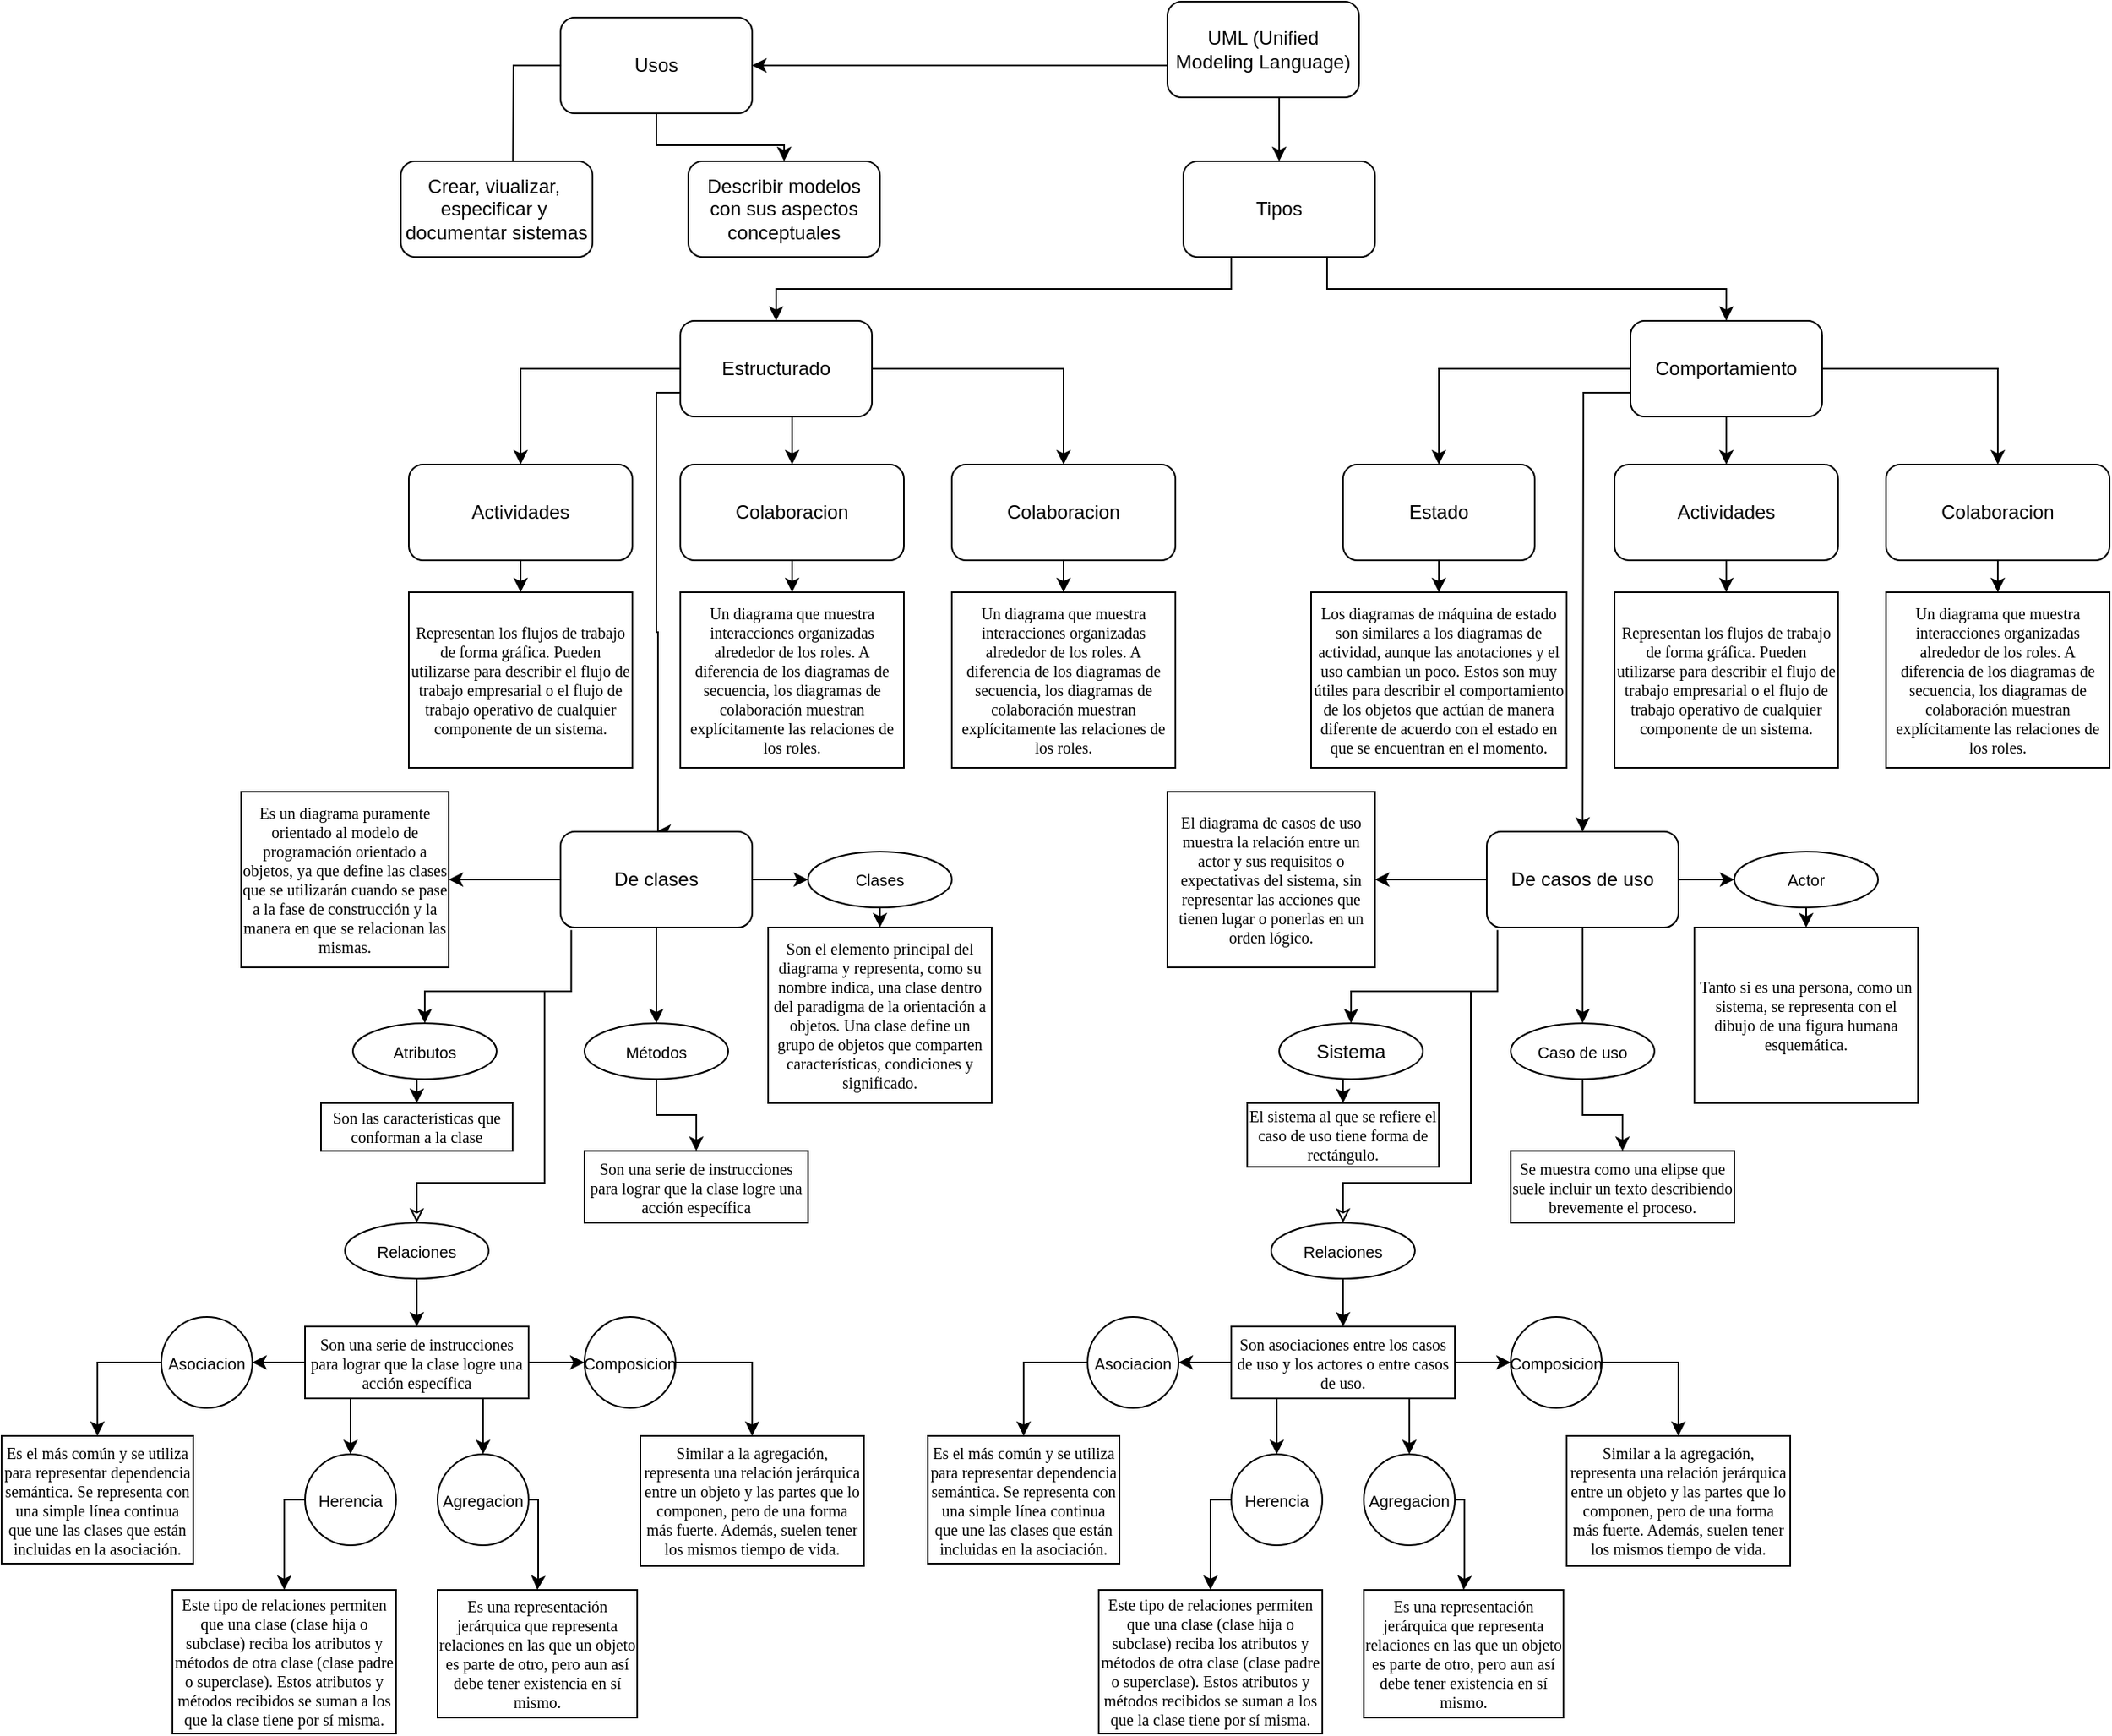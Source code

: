 <mxfile version="26.0.16">
  <diagram name="Página-1" id="j6qPRUGXKQg1g1qp2nR6">
    <mxGraphModel dx="2084" dy="1103" grid="1" gridSize="10" guides="1" tooltips="1" connect="1" arrows="0" fold="1" page="1" pageScale="1" pageWidth="1100" pageHeight="850" math="0" shadow="0">
      <root>
        <mxCell id="0" />
        <mxCell id="1" parent="0" />
        <mxCell id="wzijG_nmXU8VHVW60wZD-7" value="" style="edgeStyle=orthogonalEdgeStyle;rounded=0;orthogonalLoop=1;jettySize=auto;html=1;exitX=0;exitY=0.5;exitDx=0;exitDy=0;entryX=1;entryY=0.5;entryDx=0;entryDy=0;" edge="1" parent="1" source="wzijG_nmXU8VHVW60wZD-1" target="wzijG_nmXU8VHVW60wZD-6">
          <mxGeometry relative="1" as="geometry">
            <mxPoint x="300" y="150" as="sourcePoint" />
            <Array as="points">
              <mxPoint x="490" y="70" />
            </Array>
          </mxGeometry>
        </mxCell>
        <mxCell id="wzijG_nmXU8VHVW60wZD-17" style="edgeStyle=orthogonalEdgeStyle;rounded=0;orthogonalLoop=1;jettySize=auto;html=1;exitX=0.572;exitY=1.001;exitDx=0;exitDy=0;entryX=0.5;entryY=0;entryDx=0;entryDy=0;exitPerimeter=0;" edge="1" parent="1" source="wzijG_nmXU8VHVW60wZD-1" target="wzijG_nmXU8VHVW60wZD-18">
          <mxGeometry relative="1" as="geometry">
            <mxPoint x="860" y="130" as="targetPoint" />
            <Array as="points">
              <mxPoint x="560" y="90" />
            </Array>
          </mxGeometry>
        </mxCell>
        <mxCell id="wzijG_nmXU8VHVW60wZD-1" value="&lt;div&gt;UML (Unified Modeling Language)&lt;/div&gt;" style="rounded=1;whiteSpace=wrap;html=1;" vertex="1" parent="1">
          <mxGeometry x="490" y="30" width="120" height="60" as="geometry" />
        </mxCell>
        <mxCell id="wzijG_nmXU8VHVW60wZD-12" style="edgeStyle=orthogonalEdgeStyle;rounded=0;orthogonalLoop=1;jettySize=auto;html=1;exitX=0;exitY=0.5;exitDx=0;exitDy=0;" edge="1" parent="1" source="wzijG_nmXU8VHVW60wZD-6">
          <mxGeometry relative="1" as="geometry">
            <mxPoint x="80" y="170" as="targetPoint" />
            <mxPoint x="140" y="30" as="sourcePoint" />
          </mxGeometry>
        </mxCell>
        <mxCell id="wzijG_nmXU8VHVW60wZD-15" style="edgeStyle=orthogonalEdgeStyle;rounded=0;orthogonalLoop=1;jettySize=auto;html=1;exitX=0.5;exitY=1;exitDx=0;exitDy=0;" edge="1" parent="1" source="wzijG_nmXU8VHVW60wZD-6" target="wzijG_nmXU8VHVW60wZD-16">
          <mxGeometry relative="1" as="geometry">
            <mxPoint x="260" y="170" as="targetPoint" />
            <mxPoint x="200" y="30" as="sourcePoint" />
          </mxGeometry>
        </mxCell>
        <mxCell id="wzijG_nmXU8VHVW60wZD-6" value="Usos" style="rounded=1;whiteSpace=wrap;html=1;" vertex="1" parent="1">
          <mxGeometry x="110" y="40" width="120" height="60" as="geometry" />
        </mxCell>
        <mxCell id="wzijG_nmXU8VHVW60wZD-14" value="Crear, viualizar,&amp;nbsp; especificar y&amp;nbsp; documentar sistemas" style="rounded=1;whiteSpace=wrap;html=1;" vertex="1" parent="1">
          <mxGeometry x="10" y="130" width="120" height="60" as="geometry" />
        </mxCell>
        <mxCell id="wzijG_nmXU8VHVW60wZD-16" value="Describir modelos con sus aspectos conceptuales" style="rounded=1;whiteSpace=wrap;html=1;" vertex="1" parent="1">
          <mxGeometry x="190" y="130" width="120" height="60" as="geometry" />
        </mxCell>
        <mxCell id="wzijG_nmXU8VHVW60wZD-19" style="edgeStyle=orthogonalEdgeStyle;rounded=0;orthogonalLoop=1;jettySize=auto;html=1;exitX=0.75;exitY=1;exitDx=0;exitDy=0;" edge="1" parent="1" source="wzijG_nmXU8VHVW60wZD-18" target="wzijG_nmXU8VHVW60wZD-20">
          <mxGeometry relative="1" as="geometry">
            <mxPoint x="960" y="220" as="targetPoint" />
          </mxGeometry>
        </mxCell>
        <mxCell id="wzijG_nmXU8VHVW60wZD-21" style="edgeStyle=orthogonalEdgeStyle;rounded=0;orthogonalLoop=1;jettySize=auto;html=1;exitX=0.25;exitY=1;exitDx=0;exitDy=0;" edge="1" parent="1" source="wzijG_nmXU8VHVW60wZD-18" target="wzijG_nmXU8VHVW60wZD-22">
          <mxGeometry relative="1" as="geometry">
            <mxPoint x="560" y="220" as="targetPoint" />
          </mxGeometry>
        </mxCell>
        <mxCell id="wzijG_nmXU8VHVW60wZD-18" value="&lt;div&gt;Tipos&lt;/div&gt;" style="rounded=1;whiteSpace=wrap;html=1;" vertex="1" parent="1">
          <mxGeometry x="500" y="130" width="120" height="60" as="geometry" />
        </mxCell>
        <mxCell id="wzijG_nmXU8VHVW60wZD-24" style="edgeStyle=orthogonalEdgeStyle;rounded=0;orthogonalLoop=1;jettySize=auto;html=1;exitX=1;exitY=0.5;exitDx=0;exitDy=0;" edge="1" parent="1" source="wzijG_nmXU8VHVW60wZD-20" target="wzijG_nmXU8VHVW60wZD-25">
          <mxGeometry relative="1" as="geometry">
            <mxPoint x="850" y="360" as="targetPoint" />
          </mxGeometry>
        </mxCell>
        <mxCell id="wzijG_nmXU8VHVW60wZD-28" style="edgeStyle=orthogonalEdgeStyle;rounded=0;orthogonalLoop=1;jettySize=auto;html=1;exitX=0;exitY=0.5;exitDx=0;exitDy=0;" edge="1" parent="1" source="wzijG_nmXU8VHVW60wZD-20" target="wzijG_nmXU8VHVW60wZD-29">
          <mxGeometry relative="1" as="geometry">
            <mxPoint x="550" y="360" as="targetPoint" />
          </mxGeometry>
        </mxCell>
        <mxCell id="wzijG_nmXU8VHVW60wZD-36" style="edgeStyle=orthogonalEdgeStyle;rounded=0;orthogonalLoop=1;jettySize=auto;html=1;entryX=0.5;entryY=0;entryDx=0;entryDy=0;" edge="1" parent="1" target="wzijG_nmXU8VHVW60wZD-33">
          <mxGeometry relative="1" as="geometry">
            <mxPoint x="840" y="290" as="sourcePoint" />
          </mxGeometry>
        </mxCell>
        <mxCell id="wzijG_nmXU8VHVW60wZD-97" style="edgeStyle=orthogonalEdgeStyle;rounded=0;orthogonalLoop=1;jettySize=auto;html=1;exitX=0;exitY=0.75;exitDx=0;exitDy=0;" edge="1" parent="1" source="wzijG_nmXU8VHVW60wZD-20">
          <mxGeometry relative="1" as="geometry">
            <mxPoint x="750" y="550" as="targetPoint" />
          </mxGeometry>
        </mxCell>
        <mxCell id="wzijG_nmXU8VHVW60wZD-20" value="Comportamiento" style="rounded=1;whiteSpace=wrap;html=1;" vertex="1" parent="1">
          <mxGeometry x="780" y="230" width="120" height="60" as="geometry" />
        </mxCell>
        <mxCell id="wzijG_nmXU8VHVW60wZD-53" style="edgeStyle=orthogonalEdgeStyle;rounded=0;orthogonalLoop=1;jettySize=auto;html=1;entryX=0.5;entryY=0;entryDx=0;entryDy=0;" edge="1" parent="1" source="wzijG_nmXU8VHVW60wZD-22" target="wzijG_nmXU8VHVW60wZD-48">
          <mxGeometry relative="1" as="geometry" />
        </mxCell>
        <mxCell id="wzijG_nmXU8VHVW60wZD-54" style="edgeStyle=orthogonalEdgeStyle;rounded=0;orthogonalLoop=1;jettySize=auto;html=1;exitX=0.5;exitY=1;exitDx=0;exitDy=0;entryX=0.5;entryY=0;entryDx=0;entryDy=0;" edge="1" parent="1" source="wzijG_nmXU8VHVW60wZD-22" target="wzijG_nmXU8VHVW60wZD-45">
          <mxGeometry relative="1" as="geometry" />
        </mxCell>
        <mxCell id="wzijG_nmXU8VHVW60wZD-55" style="edgeStyle=orthogonalEdgeStyle;rounded=0;orthogonalLoop=1;jettySize=auto;html=1;exitX=1;exitY=0.5;exitDx=0;exitDy=0;entryX=0.5;entryY=0;entryDx=0;entryDy=0;" edge="1" parent="1" source="wzijG_nmXU8VHVW60wZD-22" target="wzijG_nmXU8VHVW60wZD-51">
          <mxGeometry relative="1" as="geometry" />
        </mxCell>
        <mxCell id="wzijG_nmXU8VHVW60wZD-57" style="edgeStyle=orthogonalEdgeStyle;rounded=0;orthogonalLoop=1;jettySize=auto;html=1;exitX=0;exitY=0.75;exitDx=0;exitDy=0;endArrow=classic;startFill=0;entryX=0.5;entryY=0;entryDx=0;entryDy=0;endFill=1;" edge="1" parent="1" source="wzijG_nmXU8VHVW60wZD-22" target="wzijG_nmXU8VHVW60wZD-59">
          <mxGeometry relative="1" as="geometry">
            <mxPoint x="170" y="560.0" as="targetPoint" />
            <Array as="points">
              <mxPoint x="170" y="275" />
              <mxPoint x="170" y="425" />
              <mxPoint x="171" y="570" />
            </Array>
          </mxGeometry>
        </mxCell>
        <mxCell id="wzijG_nmXU8VHVW60wZD-22" value="Estructurado" style="rounded=1;whiteSpace=wrap;html=1;" vertex="1" parent="1">
          <mxGeometry x="185" y="230" width="120" height="60" as="geometry" />
        </mxCell>
        <mxCell id="wzijG_nmXU8VHVW60wZD-26" style="edgeStyle=orthogonalEdgeStyle;rounded=0;orthogonalLoop=1;jettySize=auto;html=1;" edge="1" parent="1" source="wzijG_nmXU8VHVW60wZD-25" target="wzijG_nmXU8VHVW60wZD-27">
          <mxGeometry relative="1" as="geometry">
            <mxPoint x="1020" y="410" as="targetPoint" />
          </mxGeometry>
        </mxCell>
        <mxCell id="wzijG_nmXU8VHVW60wZD-25" value="Colaboracion" style="rounded=1;whiteSpace=wrap;html=1;" vertex="1" parent="1">
          <mxGeometry x="940" y="320" width="140" height="60" as="geometry" />
        </mxCell>
        <mxCell id="wzijG_nmXU8VHVW60wZD-27" value="Un diagrama que muestra interacciones organizadas alrededor de los roles. A diferencia de los diagramas de secuencia, los diagramas de colaboración muestran explícitamente las relaciones de los roles." style="rounded=0;whiteSpace=wrap;html=1;fontSize=10;fontFamily=Times New Roman;" vertex="1" parent="1">
          <mxGeometry x="940" y="400" width="140" height="110" as="geometry" />
        </mxCell>
        <mxCell id="wzijG_nmXU8VHVW60wZD-30" style="edgeStyle=orthogonalEdgeStyle;rounded=0;orthogonalLoop=1;jettySize=auto;html=1;" edge="1" parent="1" source="wzijG_nmXU8VHVW60wZD-29" target="wzijG_nmXU8VHVW60wZD-31">
          <mxGeometry relative="1" as="geometry">
            <mxPoint x="660" y="410" as="targetPoint" />
          </mxGeometry>
        </mxCell>
        <mxCell id="wzijG_nmXU8VHVW60wZD-29" value="&lt;div&gt;Estado&lt;/div&gt;" style="rounded=1;whiteSpace=wrap;html=1;" vertex="1" parent="1">
          <mxGeometry x="600" y="320" width="120" height="60" as="geometry" />
        </mxCell>
        <mxCell id="wzijG_nmXU8VHVW60wZD-31" value="Los diagramas de máquina de estado son similares a los diagramas de actividad, aunque las anotaciones y el uso cambian un poco. Estos son muy útiles para describir el comportamiento de los objetos que actúan de manera diferente de acuerdo con el estado en que se encuentran en el momento." style="rounded=0;whiteSpace=wrap;html=1;fontSize=10;fontFamily=Times New Roman;" vertex="1" parent="1">
          <mxGeometry x="580" y="400" width="160" height="110" as="geometry" />
        </mxCell>
        <mxCell id="wzijG_nmXU8VHVW60wZD-32" style="edgeStyle=orthogonalEdgeStyle;rounded=0;orthogonalLoop=1;jettySize=auto;html=1;" edge="1" parent="1" source="wzijG_nmXU8VHVW60wZD-33" target="wzijG_nmXU8VHVW60wZD-34">
          <mxGeometry relative="1" as="geometry">
            <mxPoint x="850" y="410" as="targetPoint" />
          </mxGeometry>
        </mxCell>
        <mxCell id="wzijG_nmXU8VHVW60wZD-33" value="Actividades" style="rounded=1;whiteSpace=wrap;html=1;" vertex="1" parent="1">
          <mxGeometry x="770" y="320" width="140" height="60" as="geometry" />
        </mxCell>
        <mxCell id="wzijG_nmXU8VHVW60wZD-34" value="Representan los flujos de trabajo de forma gráfica. Pueden utilizarse para describir el flujo de trabajo empresarial o el flujo de trabajo operativo de cualquier componente de un sistema." style="rounded=0;whiteSpace=wrap;html=1;fontSize=10;fontFamily=Times New Roman;" vertex="1" parent="1">
          <mxGeometry x="770" y="400" width="140" height="110" as="geometry" />
        </mxCell>
        <mxCell id="wzijG_nmXU8VHVW60wZD-44" style="edgeStyle=orthogonalEdgeStyle;rounded=0;orthogonalLoop=1;jettySize=auto;html=1;" edge="1" parent="1" source="wzijG_nmXU8VHVW60wZD-45" target="wzijG_nmXU8VHVW60wZD-46">
          <mxGeometry relative="1" as="geometry">
            <mxPoint x="265" y="410" as="targetPoint" />
          </mxGeometry>
        </mxCell>
        <mxCell id="wzijG_nmXU8VHVW60wZD-45" value="Colaboracion" style="rounded=1;whiteSpace=wrap;html=1;" vertex="1" parent="1">
          <mxGeometry x="185" y="320" width="140" height="60" as="geometry" />
        </mxCell>
        <mxCell id="wzijG_nmXU8VHVW60wZD-46" value="Un diagrama que muestra interacciones organizadas alrededor de los roles. A diferencia de los diagramas de secuencia, los diagramas de colaboración muestran explícitamente las relaciones de los roles." style="rounded=0;whiteSpace=wrap;html=1;fontSize=10;fontFamily=Times New Roman;" vertex="1" parent="1">
          <mxGeometry x="185" y="400" width="140" height="110" as="geometry" />
        </mxCell>
        <mxCell id="wzijG_nmXU8VHVW60wZD-47" style="edgeStyle=orthogonalEdgeStyle;rounded=0;orthogonalLoop=1;jettySize=auto;html=1;" edge="1" parent="1" source="wzijG_nmXU8VHVW60wZD-48" target="wzijG_nmXU8VHVW60wZD-49">
          <mxGeometry relative="1" as="geometry">
            <mxPoint x="95" y="410" as="targetPoint" />
          </mxGeometry>
        </mxCell>
        <mxCell id="wzijG_nmXU8VHVW60wZD-48" value="Actividades" style="rounded=1;whiteSpace=wrap;html=1;" vertex="1" parent="1">
          <mxGeometry x="15" y="320" width="140" height="60" as="geometry" />
        </mxCell>
        <mxCell id="wzijG_nmXU8VHVW60wZD-49" value="Representan los flujos de trabajo de forma gráfica. Pueden utilizarse para describir el flujo de trabajo empresarial o el flujo de trabajo operativo de cualquier componente de un sistema." style="rounded=0;whiteSpace=wrap;html=1;fontSize=10;fontFamily=Times New Roman;" vertex="1" parent="1">
          <mxGeometry x="15" y="400" width="140" height="110" as="geometry" />
        </mxCell>
        <mxCell id="wzijG_nmXU8VHVW60wZD-50" style="edgeStyle=orthogonalEdgeStyle;rounded=0;orthogonalLoop=1;jettySize=auto;html=1;" edge="1" parent="1" source="wzijG_nmXU8VHVW60wZD-51" target="wzijG_nmXU8VHVW60wZD-52">
          <mxGeometry relative="1" as="geometry">
            <mxPoint x="435" y="410" as="targetPoint" />
          </mxGeometry>
        </mxCell>
        <mxCell id="wzijG_nmXU8VHVW60wZD-51" value="Colaboracion" style="rounded=1;whiteSpace=wrap;html=1;" vertex="1" parent="1">
          <mxGeometry x="355" y="320" width="140" height="60" as="geometry" />
        </mxCell>
        <mxCell id="wzijG_nmXU8VHVW60wZD-52" value="Un diagrama que muestra interacciones organizadas alrededor de los roles. A diferencia de los diagramas de secuencia, los diagramas de colaboración muestran explícitamente las relaciones de los roles." style="rounded=0;whiteSpace=wrap;html=1;fontSize=10;fontFamily=Times New Roman;" vertex="1" parent="1">
          <mxGeometry x="355" y="400" width="140" height="110" as="geometry" />
        </mxCell>
        <mxCell id="wzijG_nmXU8VHVW60wZD-61" style="edgeStyle=orthogonalEdgeStyle;rounded=0;orthogonalLoop=1;jettySize=auto;html=1;exitX=0;exitY=0.5;exitDx=0;exitDy=0;entryX=1;entryY=0.5;entryDx=0;entryDy=0;" edge="1" parent="1" source="wzijG_nmXU8VHVW60wZD-59" target="wzijG_nmXU8VHVW60wZD-60">
          <mxGeometry relative="1" as="geometry" />
        </mxCell>
        <mxCell id="wzijG_nmXU8VHVW60wZD-65" style="edgeStyle=orthogonalEdgeStyle;rounded=0;orthogonalLoop=1;jettySize=auto;html=1;exitX=0.056;exitY=1.027;exitDx=0;exitDy=0;entryX=0.5;entryY=0;entryDx=0;entryDy=0;exitPerimeter=0;" edge="1" parent="1" source="wzijG_nmXU8VHVW60wZD-59" target="wzijG_nmXU8VHVW60wZD-62">
          <mxGeometry relative="1" as="geometry">
            <Array as="points">
              <mxPoint x="117" y="650" />
              <mxPoint x="25" y="650" />
            </Array>
          </mxGeometry>
        </mxCell>
        <mxCell id="wzijG_nmXU8VHVW60wZD-69" style="edgeStyle=orthogonalEdgeStyle;rounded=0;orthogonalLoop=1;jettySize=auto;html=1;exitX=1;exitY=0.5;exitDx=0;exitDy=0;entryX=0;entryY=0.5;entryDx=0;entryDy=0;" edge="1" parent="1" source="wzijG_nmXU8VHVW60wZD-59" target="wzijG_nmXU8VHVW60wZD-68">
          <mxGeometry relative="1" as="geometry" />
        </mxCell>
        <mxCell id="wzijG_nmXU8VHVW60wZD-72" style="edgeStyle=orthogonalEdgeStyle;rounded=0;orthogonalLoop=1;jettySize=auto;html=1;exitX=0.5;exitY=1;exitDx=0;exitDy=0;entryX=0.5;entryY=0;entryDx=0;entryDy=0;" edge="1" parent="1" source="wzijG_nmXU8VHVW60wZD-59" target="wzijG_nmXU8VHVW60wZD-63">
          <mxGeometry relative="1" as="geometry" />
        </mxCell>
        <mxCell id="wzijG_nmXU8VHVW60wZD-59" value="&lt;div&gt;De clases&lt;/div&gt;" style="rounded=1;whiteSpace=wrap;html=1;" vertex="1" parent="1">
          <mxGeometry x="110" y="550" width="120" height="60" as="geometry" />
        </mxCell>
        <mxCell id="wzijG_nmXU8VHVW60wZD-60" value="Es un diagrama puramente orientado al modelo de programación orientado a objetos, ya que define las clases que se utilizarán cuando se pase a la fase de construcción y la manera en que se relacionan las mismas." style="rounded=0;whiteSpace=wrap;html=1;fontSize=10;fontFamily=Times New Roman;" vertex="1" parent="1">
          <mxGeometry x="-90" y="525" width="130" height="110" as="geometry" />
        </mxCell>
        <mxCell id="wzijG_nmXU8VHVW60wZD-66" style="edgeStyle=orthogonalEdgeStyle;rounded=0;orthogonalLoop=1;jettySize=auto;html=1;exitX=0.5;exitY=1;exitDx=0;exitDy=0;entryX=0.5;entryY=0;entryDx=0;entryDy=0;" edge="1" parent="1" source="wzijG_nmXU8VHVW60wZD-62" target="wzijG_nmXU8VHVW60wZD-67">
          <mxGeometry relative="1" as="geometry">
            <mxPoint x="304.909" y="620" as="targetPoint" />
          </mxGeometry>
        </mxCell>
        <mxCell id="wzijG_nmXU8VHVW60wZD-62" value="&lt;font size=&quot;1&quot;&gt;Atributos&lt;/font&gt;" style="ellipse;whiteSpace=wrap;html=1;" vertex="1" parent="1">
          <mxGeometry x="-20" y="670" width="90" height="35" as="geometry" />
        </mxCell>
        <mxCell id="wzijG_nmXU8VHVW60wZD-73" style="edgeStyle=orthogonalEdgeStyle;rounded=0;orthogonalLoop=1;jettySize=auto;html=1;exitX=0.5;exitY=1;exitDx=0;exitDy=0;entryX=0.5;entryY=0;entryDx=0;entryDy=0;" edge="1" parent="1" source="wzijG_nmXU8VHVW60wZD-63" target="wzijG_nmXU8VHVW60wZD-76">
          <mxGeometry relative="1" as="geometry">
            <mxPoint x="170.364" y="750" as="targetPoint" />
          </mxGeometry>
        </mxCell>
        <mxCell id="wzijG_nmXU8VHVW60wZD-63" value="Métodos" style="ellipse;whiteSpace=wrap;html=1;fontSize=10;" vertex="1" parent="1">
          <mxGeometry x="125" y="670" width="90" height="35" as="geometry" />
        </mxCell>
        <mxCell id="wzijG_nmXU8VHVW60wZD-77" style="edgeStyle=orthogonalEdgeStyle;rounded=0;orthogonalLoop=1;jettySize=auto;html=1;exitX=0.5;exitY=0;exitDx=0;exitDy=0;labelBorderColor=none;startArrow=classic;startFill=0;endArrow=none;" edge="1" parent="1" source="wzijG_nmXU8VHVW60wZD-64">
          <mxGeometry relative="1" as="geometry">
            <mxPoint x="100" y="650" as="targetPoint" />
            <Array as="points">
              <mxPoint x="20" y="770" />
              <mxPoint x="100" y="770" />
            </Array>
          </mxGeometry>
        </mxCell>
        <mxCell id="wzijG_nmXU8VHVW60wZD-79" style="edgeStyle=orthogonalEdgeStyle;rounded=0;orthogonalLoop=1;jettySize=auto;html=1;exitX=0.5;exitY=1;exitDx=0;exitDy=0;entryX=0.5;entryY=0;entryDx=0;entryDy=0;" edge="1" parent="1" source="wzijG_nmXU8VHVW60wZD-64" target="wzijG_nmXU8VHVW60wZD-78">
          <mxGeometry relative="1" as="geometry" />
        </mxCell>
        <mxCell id="wzijG_nmXU8VHVW60wZD-64" value="Relaciones" style="ellipse;whiteSpace=wrap;html=1;fontSize=10;" vertex="1" parent="1">
          <mxGeometry x="-25" y="795" width="90" height="35" as="geometry" />
        </mxCell>
        <mxCell id="wzijG_nmXU8VHVW60wZD-67" value="Son las características que conforman a la clase" style="rounded=0;whiteSpace=wrap;html=1;fontSize=10;fontFamily=Times New Roman;" vertex="1" parent="1">
          <mxGeometry x="-40" y="720" width="120" height="30" as="geometry" />
        </mxCell>
        <mxCell id="wzijG_nmXU8VHVW60wZD-71" style="edgeStyle=orthogonalEdgeStyle;rounded=0;orthogonalLoop=1;jettySize=auto;html=1;exitX=0.5;exitY=1;exitDx=0;exitDy=0;entryX=0.5;entryY=0;entryDx=0;entryDy=0;" edge="1" parent="1" source="wzijG_nmXU8VHVW60wZD-68" target="wzijG_nmXU8VHVW60wZD-70">
          <mxGeometry relative="1" as="geometry" />
        </mxCell>
        <mxCell id="wzijG_nmXU8VHVW60wZD-68" value="Clases" style="ellipse;whiteSpace=wrap;html=1;fontSize=10;" vertex="1" parent="1">
          <mxGeometry x="265" y="562.5" width="90" height="35" as="geometry" />
        </mxCell>
        <mxCell id="wzijG_nmXU8VHVW60wZD-70" value="Son el elemento principal del diagrama y representa, como su nombre indica, una clase dentro del paradigma de la orientación a objetos. Una clase define un grupo de objetos que comparten características, condiciones y significado." style="rounded=0;whiteSpace=wrap;html=1;fontSize=10;fontFamily=Times New Roman;" vertex="1" parent="1">
          <mxGeometry x="240" y="610" width="140" height="110" as="geometry" />
        </mxCell>
        <mxCell id="wzijG_nmXU8VHVW60wZD-76" value="Son una serie de instrucciones para lograr que la clase logre una acción específica" style="rounded=0;whiteSpace=wrap;html=1;fontSize=10;fontFamily=Times New Roman;" vertex="1" parent="1">
          <mxGeometry x="125" y="750" width="140" height="45" as="geometry" />
        </mxCell>
        <mxCell id="wzijG_nmXU8VHVW60wZD-93" style="edgeStyle=orthogonalEdgeStyle;rounded=0;orthogonalLoop=1;jettySize=auto;html=1;exitX=0;exitY=0.5;exitDx=0;exitDy=0;entryX=1;entryY=0.5;entryDx=0;entryDy=0;" edge="1" parent="1" source="wzijG_nmXU8VHVW60wZD-78" target="wzijG_nmXU8VHVW60wZD-80">
          <mxGeometry relative="1" as="geometry" />
        </mxCell>
        <mxCell id="wzijG_nmXU8VHVW60wZD-94" style="edgeStyle=orthogonalEdgeStyle;rounded=0;orthogonalLoop=1;jettySize=auto;html=1;exitX=1;exitY=0.5;exitDx=0;exitDy=0;entryX=0;entryY=0.5;entryDx=0;entryDy=0;" edge="1" parent="1" source="wzijG_nmXU8VHVW60wZD-78" target="wzijG_nmXU8VHVW60wZD-83">
          <mxGeometry relative="1" as="geometry" />
        </mxCell>
        <mxCell id="wzijG_nmXU8VHVW60wZD-95" style="edgeStyle=orthogonalEdgeStyle;rounded=0;orthogonalLoop=1;jettySize=auto;html=1;exitX=0.25;exitY=1;exitDx=0;exitDy=0;entryX=0.5;entryY=0;entryDx=0;entryDy=0;" edge="1" parent="1" source="wzijG_nmXU8VHVW60wZD-78" target="wzijG_nmXU8VHVW60wZD-81">
          <mxGeometry relative="1" as="geometry" />
        </mxCell>
        <mxCell id="wzijG_nmXU8VHVW60wZD-96" style="edgeStyle=orthogonalEdgeStyle;rounded=0;orthogonalLoop=1;jettySize=auto;html=1;exitX=0.75;exitY=1;exitDx=0;exitDy=0;entryX=0.5;entryY=0;entryDx=0;entryDy=0;" edge="1" parent="1" source="wzijG_nmXU8VHVW60wZD-78" target="wzijG_nmXU8VHVW60wZD-82">
          <mxGeometry relative="1" as="geometry" />
        </mxCell>
        <mxCell id="wzijG_nmXU8VHVW60wZD-78" value="Son una serie de instrucciones para lograr que la clase logre una acción específica" style="rounded=0;whiteSpace=wrap;html=1;fontSize=10;fontFamily=Times New Roman;" vertex="1" parent="1">
          <mxGeometry x="-50" y="860" width="140" height="45" as="geometry" />
        </mxCell>
        <mxCell id="wzijG_nmXU8VHVW60wZD-89" style="edgeStyle=orthogonalEdgeStyle;rounded=0;orthogonalLoop=1;jettySize=auto;html=1;exitX=0;exitY=0.5;exitDx=0;exitDy=0;entryX=0.5;entryY=0;entryDx=0;entryDy=0;" edge="1" parent="1" source="wzijG_nmXU8VHVW60wZD-80" target="wzijG_nmXU8VHVW60wZD-87">
          <mxGeometry relative="1" as="geometry" />
        </mxCell>
        <mxCell id="wzijG_nmXU8VHVW60wZD-80" value="Asociacion" style="ellipse;whiteSpace=wrap;html=1;aspect=fixed;fontSize=10;" vertex="1" parent="1">
          <mxGeometry x="-140" y="854" width="57" height="57" as="geometry" />
        </mxCell>
        <mxCell id="wzijG_nmXU8VHVW60wZD-90" style="edgeStyle=orthogonalEdgeStyle;rounded=0;orthogonalLoop=1;jettySize=auto;html=1;exitX=0;exitY=0.5;exitDx=0;exitDy=0;entryX=0.5;entryY=0;entryDx=0;entryDy=0;" edge="1" parent="1" source="wzijG_nmXU8VHVW60wZD-81" target="wzijG_nmXU8VHVW60wZD-86">
          <mxGeometry relative="1" as="geometry">
            <Array as="points">
              <mxPoint x="-63" y="969" />
            </Array>
          </mxGeometry>
        </mxCell>
        <mxCell id="wzijG_nmXU8VHVW60wZD-81" value="Herencia" style="ellipse;whiteSpace=wrap;html=1;aspect=fixed;fontSize=10;" vertex="1" parent="1">
          <mxGeometry x="-50" y="940" width="57" height="57" as="geometry" />
        </mxCell>
        <mxCell id="wzijG_nmXU8VHVW60wZD-91" style="edgeStyle=orthogonalEdgeStyle;rounded=0;orthogonalLoop=1;jettySize=auto;html=1;exitX=1;exitY=0.5;exitDx=0;exitDy=0;entryX=0.5;entryY=0;entryDx=0;entryDy=0;" edge="1" parent="1" source="wzijG_nmXU8VHVW60wZD-82" target="wzijG_nmXU8VHVW60wZD-85">
          <mxGeometry relative="1" as="geometry">
            <Array as="points">
              <mxPoint x="96" y="969" />
              <mxPoint x="96" y="1017" />
            </Array>
          </mxGeometry>
        </mxCell>
        <mxCell id="wzijG_nmXU8VHVW60wZD-82" value="Agregacion" style="ellipse;whiteSpace=wrap;html=1;aspect=fixed;fontSize=10;" vertex="1" parent="1">
          <mxGeometry x="33" y="940" width="57" height="57" as="geometry" />
        </mxCell>
        <mxCell id="wzijG_nmXU8VHVW60wZD-92" style="edgeStyle=orthogonalEdgeStyle;rounded=0;orthogonalLoop=1;jettySize=auto;html=1;exitX=1;exitY=0.5;exitDx=0;exitDy=0;entryX=0.5;entryY=0;entryDx=0;entryDy=0;" edge="1" parent="1" source="wzijG_nmXU8VHVW60wZD-83" target="wzijG_nmXU8VHVW60wZD-84">
          <mxGeometry relative="1" as="geometry" />
        </mxCell>
        <mxCell id="wzijG_nmXU8VHVW60wZD-83" value="Composicion" style="ellipse;whiteSpace=wrap;html=1;aspect=fixed;fontSize=10;" vertex="1" parent="1">
          <mxGeometry x="125" y="854" width="57" height="57" as="geometry" />
        </mxCell>
        <mxCell id="wzijG_nmXU8VHVW60wZD-84" value="Similar a la agregación, representa una relación jerárquica entre un objeto y las partes que lo componen, pero de una forma más fuerte. Además, suelen tener los mismos tiempo de vida." style="rounded=0;whiteSpace=wrap;html=1;fontSize=10;fontFamily=Times New Roman;" vertex="1" parent="1">
          <mxGeometry x="160" y="928.5" width="140" height="81.5" as="geometry" />
        </mxCell>
        <mxCell id="wzijG_nmXU8VHVW60wZD-85" value="Es una representación jerárquica que representa relaciones en las que un objeto es parte de otro, pero aun así debe tener existencia en sí mismo." style="rounded=0;whiteSpace=wrap;html=1;fontSize=10;fontFamily=Times New Roman;" vertex="1" parent="1">
          <mxGeometry x="33" y="1025" width="125" height="80" as="geometry" />
        </mxCell>
        <mxCell id="wzijG_nmXU8VHVW60wZD-86" value="Este tipo de relaciones permiten que una clase (clase hija o subclase) reciba los atributos y métodos de otra clase (clase padre o superclase). Estos atributos y métodos recibidos se suman a los que la clase tiene por sí misma." style="rounded=0;whiteSpace=wrap;html=1;fontSize=10;fontFamily=Times New Roman;" vertex="1" parent="1">
          <mxGeometry x="-133" y="1025" width="140" height="90" as="geometry" />
        </mxCell>
        <mxCell id="wzijG_nmXU8VHVW60wZD-87" value="Es el más común y se utiliza para representar dependencia semántica. Se representa con una simple línea continua que une las clases que están incluidas en la asociación." style="rounded=0;whiteSpace=wrap;html=1;fontSize=10;fontFamily=Times New Roman;" vertex="1" parent="1">
          <mxGeometry x="-240" y="928.5" width="120" height="80" as="geometry" />
        </mxCell>
        <mxCell id="wzijG_nmXU8VHVW60wZD-98" style="edgeStyle=orthogonalEdgeStyle;rounded=0;orthogonalLoop=1;jettySize=auto;html=1;exitX=0;exitY=0.5;exitDx=0;exitDy=0;entryX=1;entryY=0.5;entryDx=0;entryDy=0;" edge="1" parent="1" source="wzijG_nmXU8VHVW60wZD-102" target="wzijG_nmXU8VHVW60wZD-103">
          <mxGeometry relative="1" as="geometry" />
        </mxCell>
        <mxCell id="wzijG_nmXU8VHVW60wZD-99" style="edgeStyle=orthogonalEdgeStyle;rounded=0;orthogonalLoop=1;jettySize=auto;html=1;exitX=0.056;exitY=1.027;exitDx=0;exitDy=0;entryX=0.5;entryY=0;entryDx=0;entryDy=0;exitPerimeter=0;" edge="1" parent="1" source="wzijG_nmXU8VHVW60wZD-102" target="wzijG_nmXU8VHVW60wZD-105">
          <mxGeometry relative="1" as="geometry">
            <Array as="points">
              <mxPoint x="697" y="650" />
              <mxPoint x="605" y="650" />
            </Array>
          </mxGeometry>
        </mxCell>
        <mxCell id="wzijG_nmXU8VHVW60wZD-100" style="edgeStyle=orthogonalEdgeStyle;rounded=0;orthogonalLoop=1;jettySize=auto;html=1;exitX=1;exitY=0.5;exitDx=0;exitDy=0;entryX=0;entryY=0.5;entryDx=0;entryDy=0;" edge="1" parent="1" source="wzijG_nmXU8VHVW60wZD-102" target="wzijG_nmXU8VHVW60wZD-113">
          <mxGeometry relative="1" as="geometry" />
        </mxCell>
        <mxCell id="wzijG_nmXU8VHVW60wZD-101" style="edgeStyle=orthogonalEdgeStyle;rounded=0;orthogonalLoop=1;jettySize=auto;html=1;exitX=0.5;exitY=1;exitDx=0;exitDy=0;entryX=0.5;entryY=0;entryDx=0;entryDy=0;" edge="1" parent="1" source="wzijG_nmXU8VHVW60wZD-102" target="wzijG_nmXU8VHVW60wZD-107">
          <mxGeometry relative="1" as="geometry" />
        </mxCell>
        <mxCell id="wzijG_nmXU8VHVW60wZD-102" value="De casos de uso" style="rounded=1;whiteSpace=wrap;html=1;" vertex="1" parent="1">
          <mxGeometry x="690" y="550" width="120" height="60" as="geometry" />
        </mxCell>
        <mxCell id="wzijG_nmXU8VHVW60wZD-103" value="El diagrama de casos de uso muestra la relación entre un actor y sus requisitos o expectativas del sistema, sin representar las acciones que tienen lugar o ponerlas en un orden lógico." style="rounded=0;whiteSpace=wrap;html=1;fontSize=10;fontFamily=Times New Roman;" vertex="1" parent="1">
          <mxGeometry x="490" y="525" width="130" height="110" as="geometry" />
        </mxCell>
        <mxCell id="wzijG_nmXU8VHVW60wZD-104" style="edgeStyle=orthogonalEdgeStyle;rounded=0;orthogonalLoop=1;jettySize=auto;html=1;exitX=0.5;exitY=1;exitDx=0;exitDy=0;entryX=0.5;entryY=0;entryDx=0;entryDy=0;" edge="1" parent="1" source="wzijG_nmXU8VHVW60wZD-105" target="wzijG_nmXU8VHVW60wZD-111">
          <mxGeometry relative="1" as="geometry">
            <mxPoint x="884.909" y="620" as="targetPoint" />
          </mxGeometry>
        </mxCell>
        <mxCell id="wzijG_nmXU8VHVW60wZD-105" value="Sistema" style="ellipse;whiteSpace=wrap;html=1;" vertex="1" parent="1">
          <mxGeometry x="560" y="670" width="90" height="35" as="geometry" />
        </mxCell>
        <mxCell id="wzijG_nmXU8VHVW60wZD-106" style="edgeStyle=orthogonalEdgeStyle;rounded=0;orthogonalLoop=1;jettySize=auto;html=1;exitX=0.5;exitY=1;exitDx=0;exitDy=0;entryX=0.5;entryY=0;entryDx=0;entryDy=0;" edge="1" parent="1" source="wzijG_nmXU8VHVW60wZD-107" target="wzijG_nmXU8VHVW60wZD-115">
          <mxGeometry relative="1" as="geometry">
            <mxPoint x="750.364" y="750" as="targetPoint" />
          </mxGeometry>
        </mxCell>
        <mxCell id="wzijG_nmXU8VHVW60wZD-107" value="Caso de uso" style="ellipse;whiteSpace=wrap;html=1;fontSize=10;" vertex="1" parent="1">
          <mxGeometry x="705" y="670" width="90" height="35" as="geometry" />
        </mxCell>
        <mxCell id="wzijG_nmXU8VHVW60wZD-108" style="edgeStyle=orthogonalEdgeStyle;rounded=0;orthogonalLoop=1;jettySize=auto;html=1;exitX=0.5;exitY=0;exitDx=0;exitDy=0;labelBorderColor=none;startArrow=classic;startFill=0;endArrow=none;" edge="1" parent="1" source="wzijG_nmXU8VHVW60wZD-110">
          <mxGeometry relative="1" as="geometry">
            <mxPoint x="680" y="650" as="targetPoint" />
            <Array as="points">
              <mxPoint x="600" y="770" />
              <mxPoint x="680" y="770" />
            </Array>
          </mxGeometry>
        </mxCell>
        <mxCell id="wzijG_nmXU8VHVW60wZD-109" style="edgeStyle=orthogonalEdgeStyle;rounded=0;orthogonalLoop=1;jettySize=auto;html=1;exitX=0.5;exitY=1;exitDx=0;exitDy=0;entryX=0.5;entryY=0;entryDx=0;entryDy=0;" edge="1" parent="1" source="wzijG_nmXU8VHVW60wZD-110" target="wzijG_nmXU8VHVW60wZD-120">
          <mxGeometry relative="1" as="geometry" />
        </mxCell>
        <mxCell id="wzijG_nmXU8VHVW60wZD-110" value="Relaciones" style="ellipse;whiteSpace=wrap;html=1;fontSize=10;" vertex="1" parent="1">
          <mxGeometry x="555" y="795" width="90" height="35" as="geometry" />
        </mxCell>
        <mxCell id="wzijG_nmXU8VHVW60wZD-111" value="El sistema al que se refiere el caso de uso tiene forma de rectángulo." style="rounded=0;whiteSpace=wrap;html=1;fontSize=10;fontFamily=Times New Roman;" vertex="1" parent="1">
          <mxGeometry x="540" y="720" width="120" height="40" as="geometry" />
        </mxCell>
        <mxCell id="wzijG_nmXU8VHVW60wZD-112" style="edgeStyle=orthogonalEdgeStyle;rounded=0;orthogonalLoop=1;jettySize=auto;html=1;exitX=0.5;exitY=1;exitDx=0;exitDy=0;entryX=0.5;entryY=0;entryDx=0;entryDy=0;" edge="1" parent="1" source="wzijG_nmXU8VHVW60wZD-113" target="wzijG_nmXU8VHVW60wZD-114">
          <mxGeometry relative="1" as="geometry" />
        </mxCell>
        <mxCell id="wzijG_nmXU8VHVW60wZD-113" value="Actor" style="ellipse;whiteSpace=wrap;html=1;fontSize=10;" vertex="1" parent="1">
          <mxGeometry x="845" y="562.5" width="90" height="35" as="geometry" />
        </mxCell>
        <mxCell id="wzijG_nmXU8VHVW60wZD-114" value="Tanto si es una persona, como un sistema, se representa con el dibujo de una figura humana esquemática." style="rounded=0;whiteSpace=wrap;html=1;fontSize=10;fontFamily=Times New Roman;" vertex="1" parent="1">
          <mxGeometry x="820" y="610" width="140" height="110" as="geometry" />
        </mxCell>
        <mxCell id="wzijG_nmXU8VHVW60wZD-115" value="Se muestra como una elipse que suele incluir un texto describiendo brevemente el proceso." style="rounded=0;whiteSpace=wrap;html=1;fontSize=10;fontFamily=Times New Roman;" vertex="1" parent="1">
          <mxGeometry x="705" y="750" width="140" height="45" as="geometry" />
        </mxCell>
        <mxCell id="wzijG_nmXU8VHVW60wZD-116" style="edgeStyle=orthogonalEdgeStyle;rounded=0;orthogonalLoop=1;jettySize=auto;html=1;exitX=0;exitY=0.5;exitDx=0;exitDy=0;entryX=1;entryY=0.5;entryDx=0;entryDy=0;" edge="1" parent="1" source="wzijG_nmXU8VHVW60wZD-120" target="wzijG_nmXU8VHVW60wZD-122">
          <mxGeometry relative="1" as="geometry" />
        </mxCell>
        <mxCell id="wzijG_nmXU8VHVW60wZD-117" style="edgeStyle=orthogonalEdgeStyle;rounded=0;orthogonalLoop=1;jettySize=auto;html=1;exitX=1;exitY=0.5;exitDx=0;exitDy=0;entryX=0;entryY=0.5;entryDx=0;entryDy=0;" edge="1" parent="1" source="wzijG_nmXU8VHVW60wZD-120" target="wzijG_nmXU8VHVW60wZD-128">
          <mxGeometry relative="1" as="geometry" />
        </mxCell>
        <mxCell id="wzijG_nmXU8VHVW60wZD-118" style="edgeStyle=orthogonalEdgeStyle;rounded=0;orthogonalLoop=1;jettySize=auto;html=1;exitX=0.25;exitY=1;exitDx=0;exitDy=0;entryX=0.5;entryY=0;entryDx=0;entryDy=0;" edge="1" parent="1" source="wzijG_nmXU8VHVW60wZD-120" target="wzijG_nmXU8VHVW60wZD-124">
          <mxGeometry relative="1" as="geometry" />
        </mxCell>
        <mxCell id="wzijG_nmXU8VHVW60wZD-119" style="edgeStyle=orthogonalEdgeStyle;rounded=0;orthogonalLoop=1;jettySize=auto;html=1;exitX=0.75;exitY=1;exitDx=0;exitDy=0;entryX=0.5;entryY=0;entryDx=0;entryDy=0;" edge="1" parent="1" source="wzijG_nmXU8VHVW60wZD-120" target="wzijG_nmXU8VHVW60wZD-126">
          <mxGeometry relative="1" as="geometry" />
        </mxCell>
        <mxCell id="wzijG_nmXU8VHVW60wZD-120" value="Son asociaciones entre los casos&lt;br&gt;de uso y los actores o entre casos de uso." style="rounded=0;whiteSpace=wrap;html=1;fontSize=10;fontFamily=Times New Roman;" vertex="1" parent="1">
          <mxGeometry x="530" y="860" width="140" height="45" as="geometry" />
        </mxCell>
        <mxCell id="wzijG_nmXU8VHVW60wZD-121" style="edgeStyle=orthogonalEdgeStyle;rounded=0;orthogonalLoop=1;jettySize=auto;html=1;exitX=0;exitY=0.5;exitDx=0;exitDy=0;entryX=0.5;entryY=0;entryDx=0;entryDy=0;" edge="1" parent="1" source="wzijG_nmXU8VHVW60wZD-122" target="wzijG_nmXU8VHVW60wZD-132">
          <mxGeometry relative="1" as="geometry" />
        </mxCell>
        <mxCell id="wzijG_nmXU8VHVW60wZD-122" value="Asociacion" style="ellipse;whiteSpace=wrap;html=1;aspect=fixed;fontSize=10;" vertex="1" parent="1">
          <mxGeometry x="440" y="854" width="57" height="57" as="geometry" />
        </mxCell>
        <mxCell id="wzijG_nmXU8VHVW60wZD-123" style="edgeStyle=orthogonalEdgeStyle;rounded=0;orthogonalLoop=1;jettySize=auto;html=1;exitX=0;exitY=0.5;exitDx=0;exitDy=0;entryX=0.5;entryY=0;entryDx=0;entryDy=0;" edge="1" parent="1" source="wzijG_nmXU8VHVW60wZD-124" target="wzijG_nmXU8VHVW60wZD-131">
          <mxGeometry relative="1" as="geometry">
            <Array as="points">
              <mxPoint x="517" y="969" />
            </Array>
          </mxGeometry>
        </mxCell>
        <mxCell id="wzijG_nmXU8VHVW60wZD-124" value="Herencia" style="ellipse;whiteSpace=wrap;html=1;aspect=fixed;fontSize=10;" vertex="1" parent="1">
          <mxGeometry x="530" y="940" width="57" height="57" as="geometry" />
        </mxCell>
        <mxCell id="wzijG_nmXU8VHVW60wZD-125" style="edgeStyle=orthogonalEdgeStyle;rounded=0;orthogonalLoop=1;jettySize=auto;html=1;exitX=1;exitY=0.5;exitDx=0;exitDy=0;entryX=0.5;entryY=0;entryDx=0;entryDy=0;" edge="1" parent="1" source="wzijG_nmXU8VHVW60wZD-126" target="wzijG_nmXU8VHVW60wZD-130">
          <mxGeometry relative="1" as="geometry">
            <Array as="points">
              <mxPoint x="676" y="969" />
              <mxPoint x="676" y="1017" />
            </Array>
          </mxGeometry>
        </mxCell>
        <mxCell id="wzijG_nmXU8VHVW60wZD-126" value="Agregacion" style="ellipse;whiteSpace=wrap;html=1;aspect=fixed;fontSize=10;" vertex="1" parent="1">
          <mxGeometry x="613" y="940" width="57" height="57" as="geometry" />
        </mxCell>
        <mxCell id="wzijG_nmXU8VHVW60wZD-127" style="edgeStyle=orthogonalEdgeStyle;rounded=0;orthogonalLoop=1;jettySize=auto;html=1;exitX=1;exitY=0.5;exitDx=0;exitDy=0;entryX=0.5;entryY=0;entryDx=0;entryDy=0;" edge="1" parent="1" source="wzijG_nmXU8VHVW60wZD-128" target="wzijG_nmXU8VHVW60wZD-129">
          <mxGeometry relative="1" as="geometry" />
        </mxCell>
        <mxCell id="wzijG_nmXU8VHVW60wZD-128" value="Composicion" style="ellipse;whiteSpace=wrap;html=1;aspect=fixed;fontSize=10;" vertex="1" parent="1">
          <mxGeometry x="705" y="854" width="57" height="57" as="geometry" />
        </mxCell>
        <mxCell id="wzijG_nmXU8VHVW60wZD-129" value="Similar a la agregación, representa una relación jerárquica entre un objeto y las partes que lo componen, pero de una forma más fuerte. Además, suelen tener los mismos tiempo de vida." style="rounded=0;whiteSpace=wrap;html=1;fontSize=10;fontFamily=Times New Roman;" vertex="1" parent="1">
          <mxGeometry x="740" y="928.5" width="140" height="81.5" as="geometry" />
        </mxCell>
        <mxCell id="wzijG_nmXU8VHVW60wZD-130" value="Es una representación jerárquica que representa relaciones en las que un objeto es parte de otro, pero aun así debe tener existencia en sí mismo." style="rounded=0;whiteSpace=wrap;html=1;fontSize=10;fontFamily=Times New Roman;" vertex="1" parent="1">
          <mxGeometry x="613" y="1025" width="125" height="80" as="geometry" />
        </mxCell>
        <mxCell id="wzijG_nmXU8VHVW60wZD-131" value="Este tipo de relaciones permiten que una clase (clase hija o subclase) reciba los atributos y métodos de otra clase (clase padre o superclase). Estos atributos y métodos recibidos se suman a los que la clase tiene por sí misma." style="rounded=0;whiteSpace=wrap;html=1;fontSize=10;fontFamily=Times New Roman;" vertex="1" parent="1">
          <mxGeometry x="447" y="1025" width="140" height="90" as="geometry" />
        </mxCell>
        <mxCell id="wzijG_nmXU8VHVW60wZD-132" value="Es el más común y se utiliza para representar dependencia semántica. Se representa con una simple línea continua que une las clases que están incluidas en la asociación." style="rounded=0;whiteSpace=wrap;html=1;fontSize=10;fontFamily=Times New Roman;" vertex="1" parent="1">
          <mxGeometry x="340" y="928.5" width="120" height="80" as="geometry" />
        </mxCell>
      </root>
    </mxGraphModel>
  </diagram>
</mxfile>
